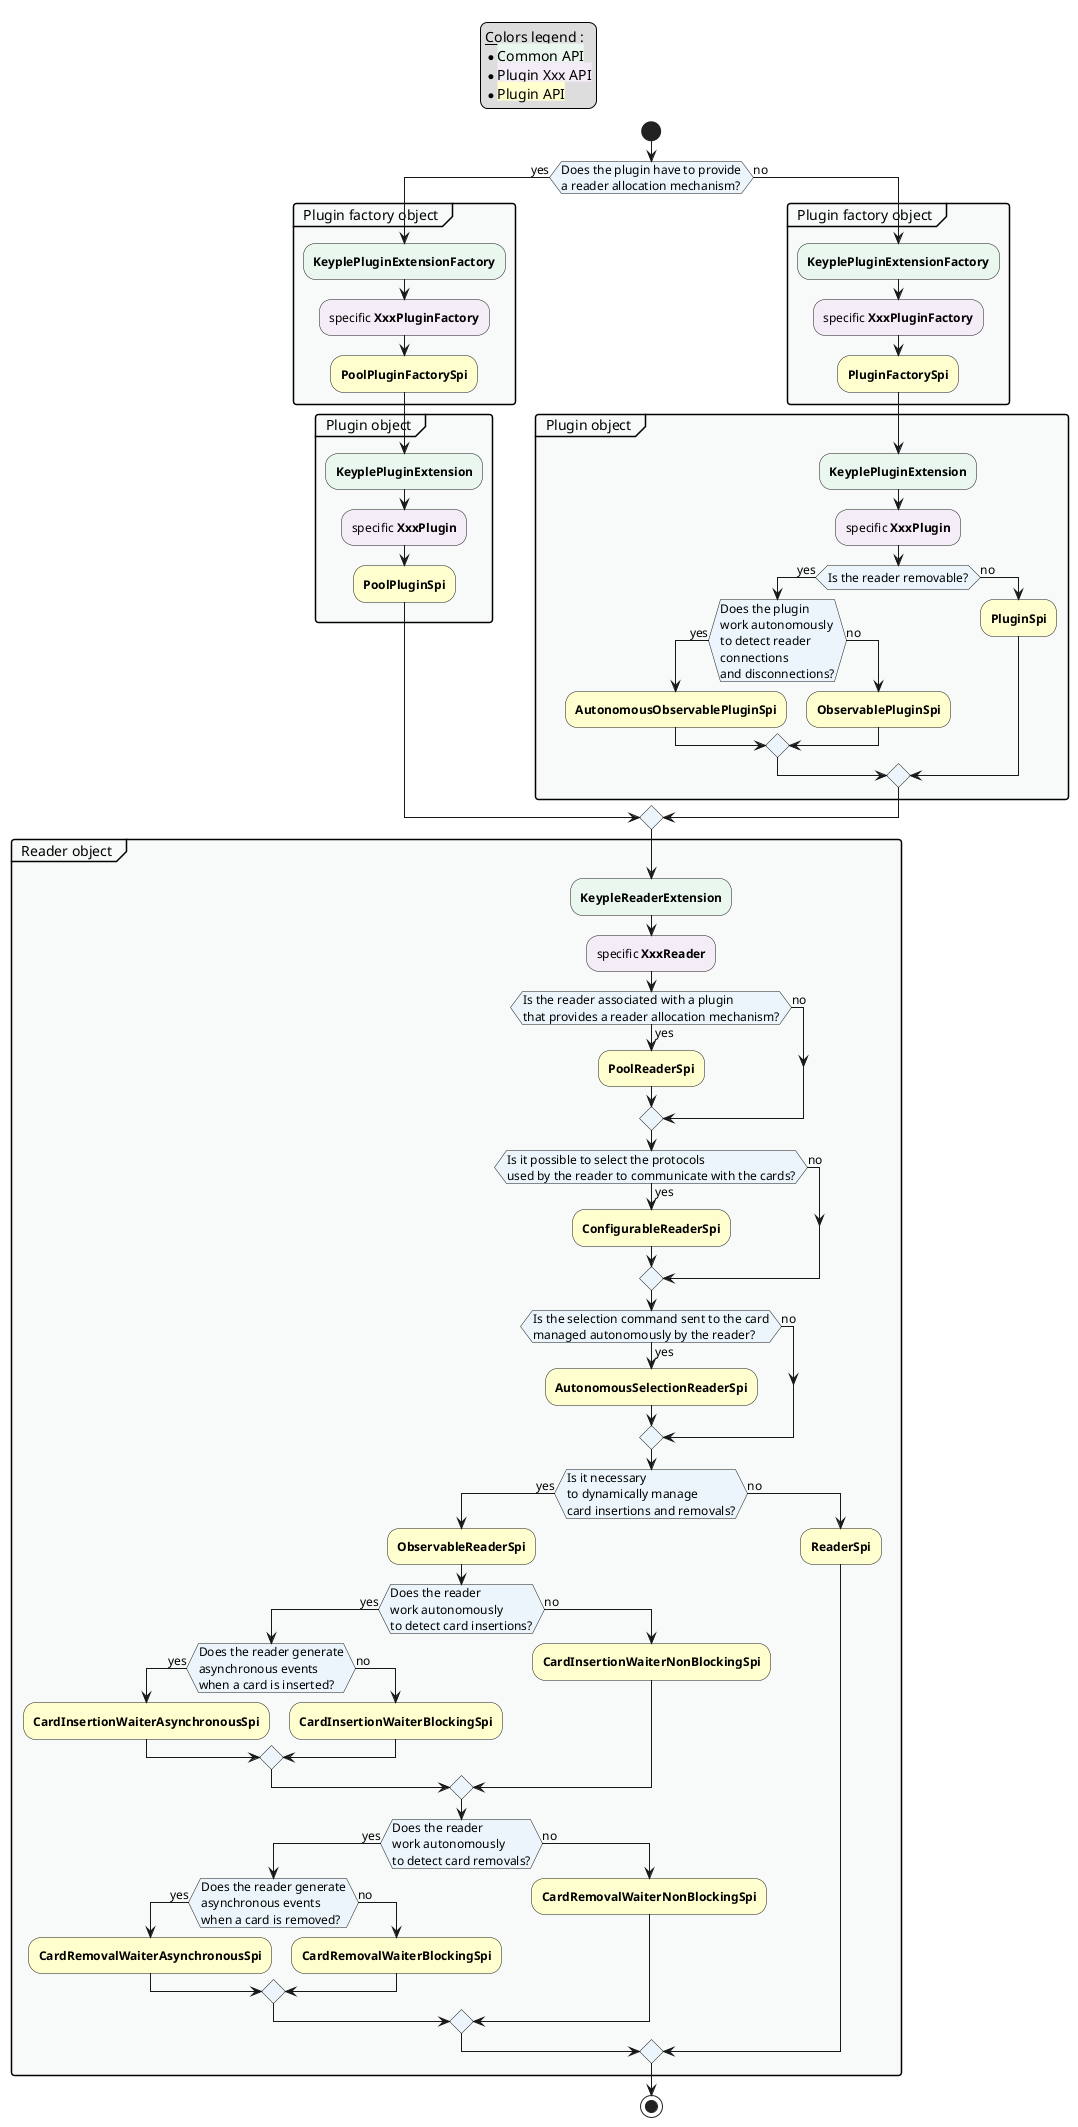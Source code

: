 @startuml
'Couleurs issues de : https://htmlcolorcodes.com/fr/tableau-de-couleur/tableau-de-couleur-design-plat/
!define C_GREY1 F8F9F9
!define C_GREY2 F2F3F4
!define C_YELLOW FEFECE
!define C_PURPLE F4ECF7
!define C_BLUE EBF5FB
!define C_GREEN E9F7EF
<style>
activityDiagram {
    diamond {
        BackgroundColor C_BLUE
        FontSize 12
    }
    arrow {
        FontSize 12
    }
    partition {
        BackgroundColor C_GREY1
        RoundCorner 6
    }
}
</style>
skinparam Shadowing false

legend top
    __Colors legend__ :
    * <back:C_GREEN>Common API</back>
    * <back:C_PURPLE>Plugin Xxx API</back>
    * <back:C_YELLOW>Plugin API</back>
end legend

start

if (Does the plugin have to provide\na reader allocation mechanism?) then (yes)
    partition "  Plugin factory object  " {
        #C_GREEN:**KeyplePluginExtensionFactory**;
        #C_PURPLE:specific **XxxPluginFactory**;
        #C_YELLOW:**PoolPluginFactorySpi**;
    }
    partition "  Plugin object  " {
        #C_GREEN:**KeyplePluginExtension**;
        #C_PURPLE:specific **XxxPlugin**;
        #C_YELLOW:**PoolPluginSpi**;
    }
else (no)
    partition "  Plugin factory object  " {
        #C_GREEN:**KeyplePluginExtensionFactory**;
        #C_PURPLE:specific **XxxPluginFactory**;
        #C_YELLOW:**PluginFactorySpi**;
    }
    partition "  Plugin object  " {
        #C_GREEN:**KeyplePluginExtension**;
        #C_PURPLE:specific **XxxPlugin**;
        if (Is the reader removable?) then (yes)
            if (Does the plugin\nwork autonomously\nto detect reader\nconnections\nand disconnections?) then (yes)
                #C_YELLOW:**AutonomousObservablePluginSpi**;
            else (no)
                #C_YELLOW:**ObservablePluginSpi**;
            endif
        else (no)
            #C_YELLOW:**PluginSpi**;
        endif
    }
endif

partition "  Reader object  " {
    #C_GREEN:**KeypleReaderExtension**;
    #C_PURPLE:specific **XxxReader**;

    if (Is the reader associated with a plugin\nthat provides a reader allocation mechanism?) then (yes)
        #C_YELLOW:**PoolReaderSpi**;
    else (no)
    endif

    if (Is it possible to select the protocols\nused by the reader to communicate with the cards?) then (yes)
        #C_YELLOW:**ConfigurableReaderSpi**;
    else (no)
    endif

    if (Is the selection command sent to the card\nmanaged autonomously by the reader?) then (yes)
        #C_YELLOW:**AutonomousSelectionReaderSpi**;
    else (no)
    endif

    if (Is it necessary\nto dynamically manage\ncard insertions and removals?) then (yes)
        #C_YELLOW:**ObservableReaderSpi**;
        if (Does the reader\nwork autonomously\nto detect card insertions?) then (yes)
            if (Does the reader generate\nasynchronous events\nwhen a card is inserted?) then (yes)
                #C_YELLOW:**CardInsertionWaiterAsynchronousSpi**;
            else (no)
                #C_YELLOW:**CardInsertionWaiterBlockingSpi**;
            endif
        else (no)
            #C_YELLOW:**CardInsertionWaiterNonBlockingSpi**;
        endif
        if (Does the reader\nwork autonomously\nto detect card removals?) then (yes)
            if (Does the reader generate\nasynchronous events\nwhen a card is removed?) then (yes)
                #C_YELLOW:**CardRemovalWaiterAsynchronousSpi**;
            else (no)
                #C_YELLOW:**CardRemovalWaiterBlockingSpi**;
            endif
        else (no)
            #C_YELLOW:**CardRemovalWaiterNonBlockingSpi**;
        endif
    else (no)
        #C_YELLOW:**ReaderSpi**;
    endif
}

stop
@enduml
